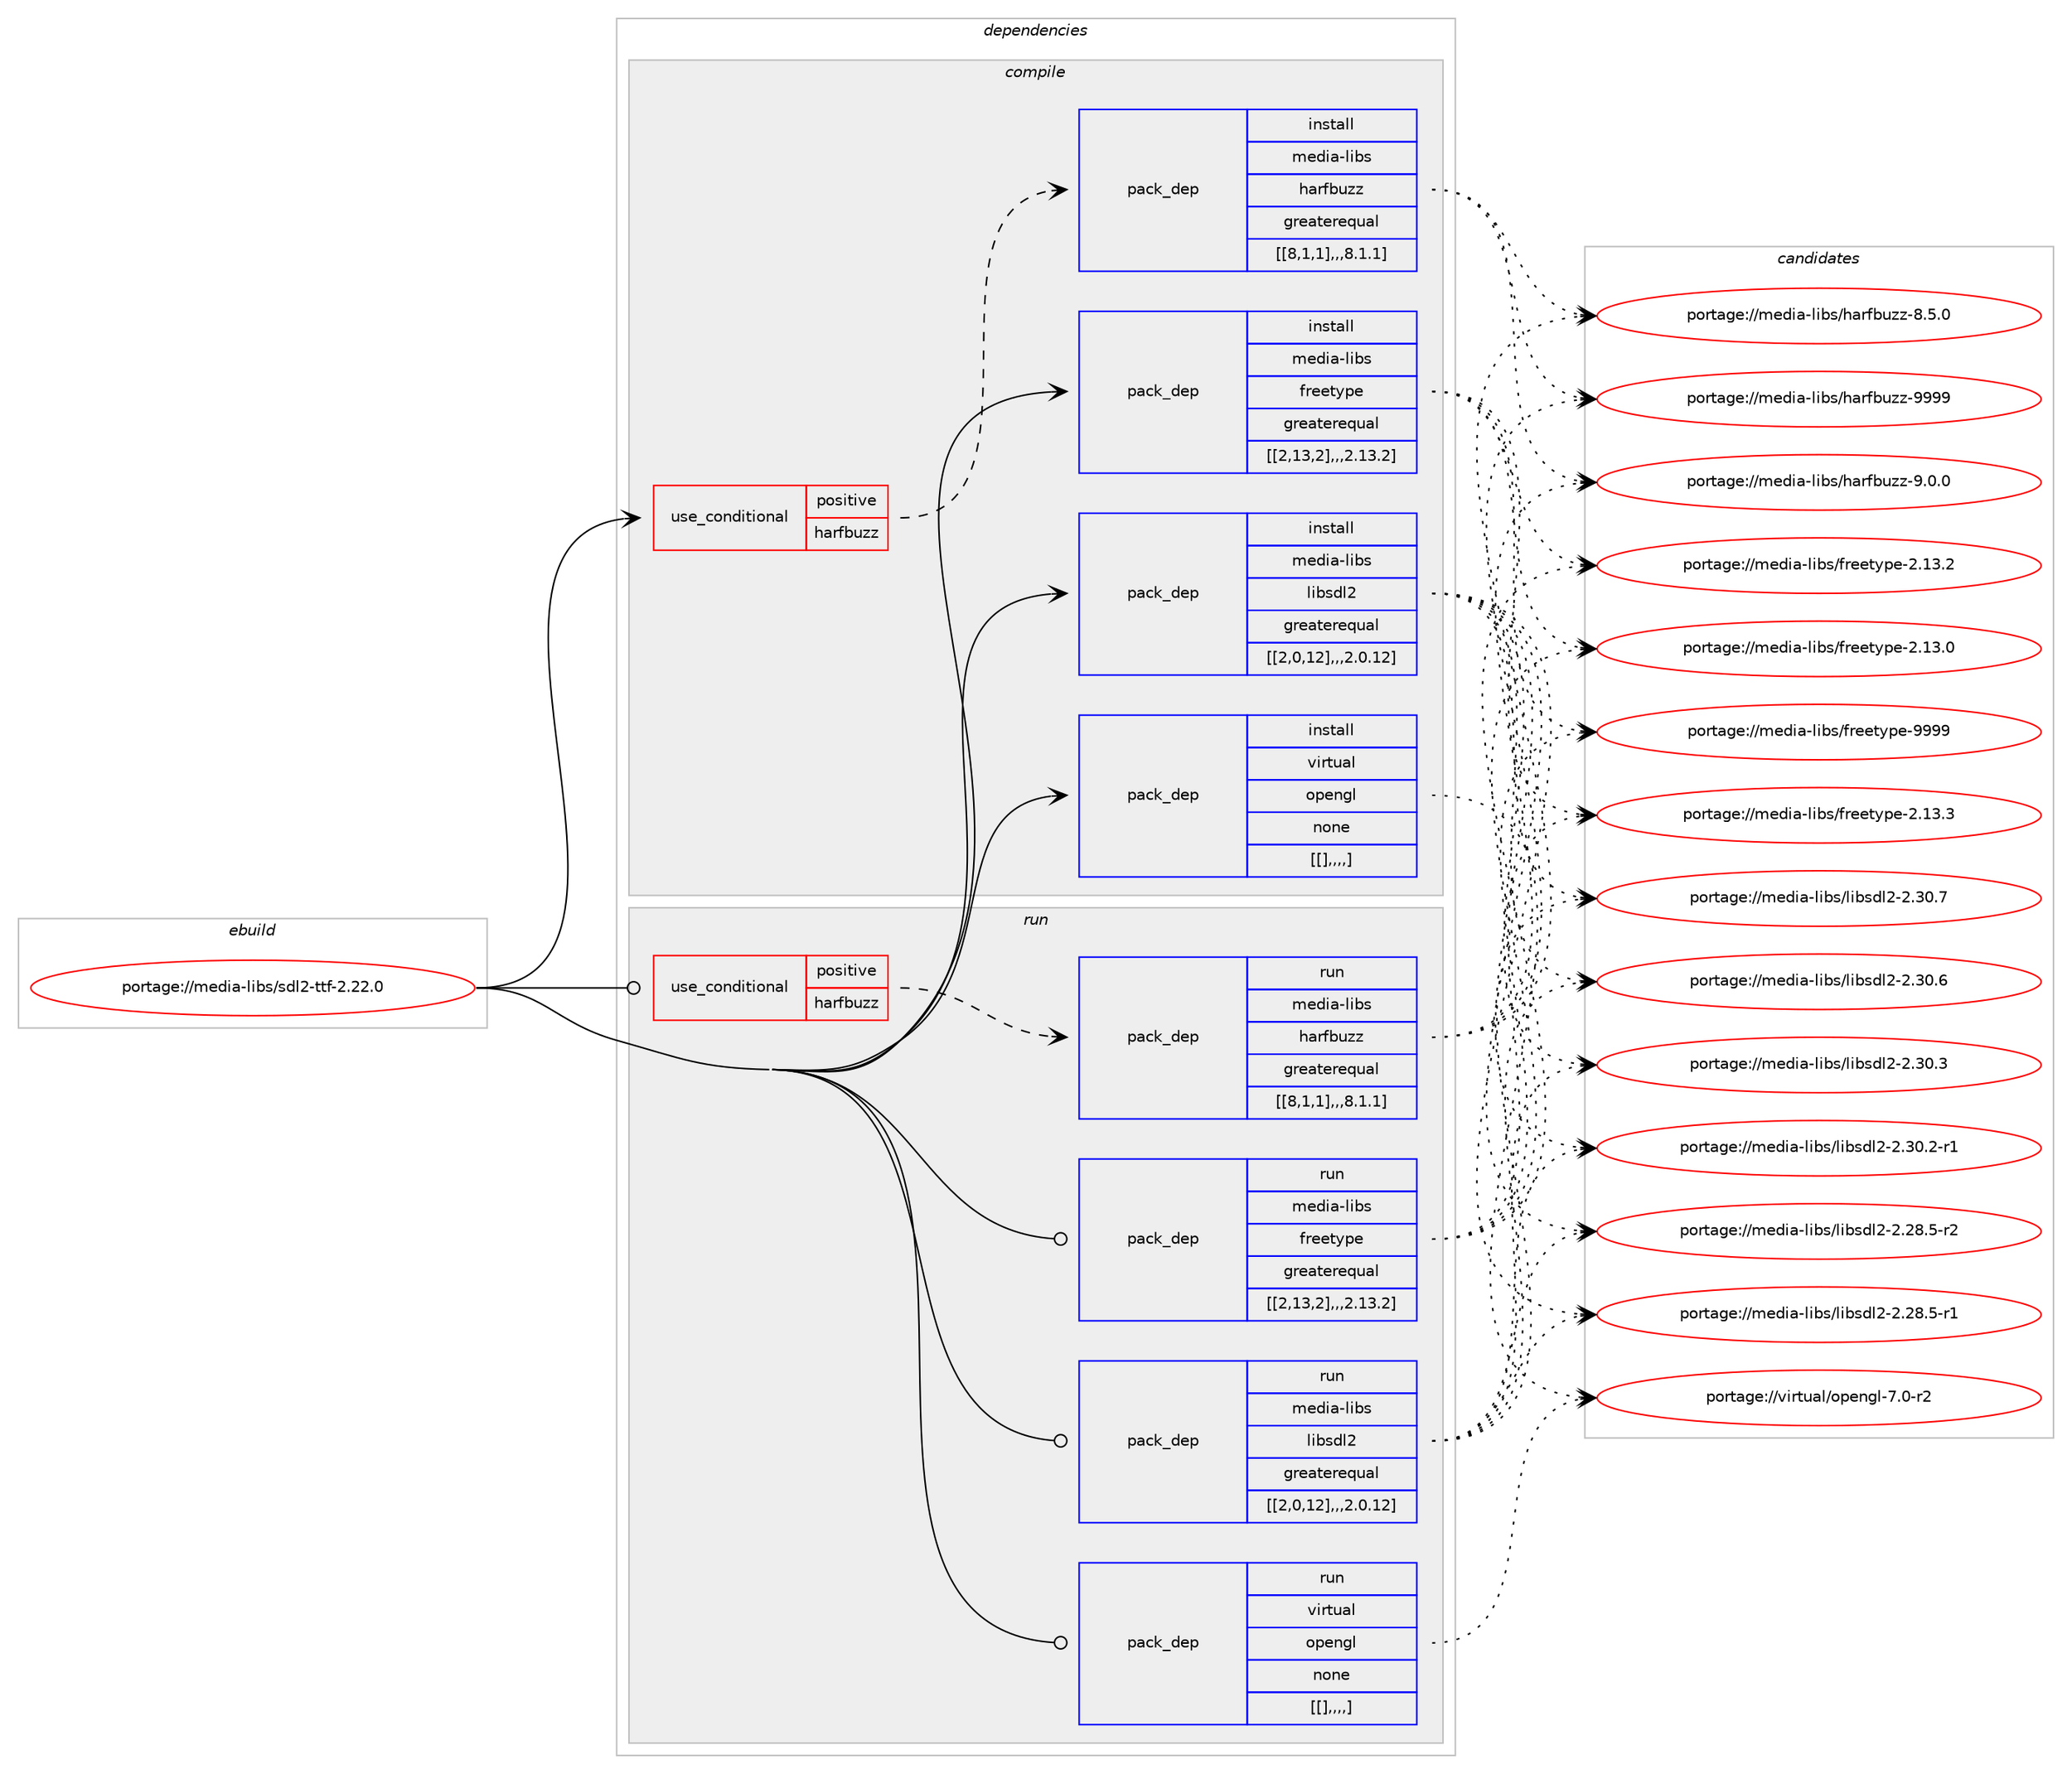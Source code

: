 digraph prolog {

# *************
# Graph options
# *************

newrank=true;
concentrate=true;
compound=true;
graph [rankdir=LR,fontname=Helvetica,fontsize=10,ranksep=1.5];#, ranksep=2.5, nodesep=0.2];
edge  [arrowhead=vee];
node  [fontname=Helvetica,fontsize=10];

# **********
# The ebuild
# **********

subgraph cluster_leftcol {
color=gray;
label=<<i>ebuild</i>>;
id [label="portage://media-libs/sdl2-ttf-2.22.0", color=red, width=4, href="../media-libs/sdl2-ttf-2.22.0.svg"];
}

# ****************
# The dependencies
# ****************

subgraph cluster_midcol {
color=gray;
label=<<i>dependencies</i>>;
subgraph cluster_compile {
fillcolor="#eeeeee";
style=filled;
label=<<i>compile</i>>;
subgraph cond81399 {
dependency316611 [label=<<TABLE BORDER="0" CELLBORDER="1" CELLSPACING="0" CELLPADDING="4"><TR><TD ROWSPAN="3" CELLPADDING="10">use_conditional</TD></TR><TR><TD>positive</TD></TR><TR><TD>harfbuzz</TD></TR></TABLE>>, shape=none, color=red];
subgraph pack232791 {
dependency316612 [label=<<TABLE BORDER="0" CELLBORDER="1" CELLSPACING="0" CELLPADDING="4" WIDTH="220"><TR><TD ROWSPAN="6" CELLPADDING="30">pack_dep</TD></TR><TR><TD WIDTH="110">install</TD></TR><TR><TD>media-libs</TD></TR><TR><TD>harfbuzz</TD></TR><TR><TD>greaterequal</TD></TR><TR><TD>[[8,1,1],,,8.1.1]</TD></TR></TABLE>>, shape=none, color=blue];
}
dependency316611:e -> dependency316612:w [weight=20,style="dashed",arrowhead="vee"];
}
id:e -> dependency316611:w [weight=20,style="solid",arrowhead="vee"];
subgraph pack232792 {
dependency316613 [label=<<TABLE BORDER="0" CELLBORDER="1" CELLSPACING="0" CELLPADDING="4" WIDTH="220"><TR><TD ROWSPAN="6" CELLPADDING="30">pack_dep</TD></TR><TR><TD WIDTH="110">install</TD></TR><TR><TD>media-libs</TD></TR><TR><TD>freetype</TD></TR><TR><TD>greaterequal</TD></TR><TR><TD>[[2,13,2],,,2.13.2]</TD></TR></TABLE>>, shape=none, color=blue];
}
id:e -> dependency316613:w [weight=20,style="solid",arrowhead="vee"];
subgraph pack232793 {
dependency316614 [label=<<TABLE BORDER="0" CELLBORDER="1" CELLSPACING="0" CELLPADDING="4" WIDTH="220"><TR><TD ROWSPAN="6" CELLPADDING="30">pack_dep</TD></TR><TR><TD WIDTH="110">install</TD></TR><TR><TD>media-libs</TD></TR><TR><TD>libsdl2</TD></TR><TR><TD>greaterequal</TD></TR><TR><TD>[[2,0,12],,,2.0.12]</TD></TR></TABLE>>, shape=none, color=blue];
}
id:e -> dependency316614:w [weight=20,style="solid",arrowhead="vee"];
subgraph pack232794 {
dependency316615 [label=<<TABLE BORDER="0" CELLBORDER="1" CELLSPACING="0" CELLPADDING="4" WIDTH="220"><TR><TD ROWSPAN="6" CELLPADDING="30">pack_dep</TD></TR><TR><TD WIDTH="110">install</TD></TR><TR><TD>virtual</TD></TR><TR><TD>opengl</TD></TR><TR><TD>none</TD></TR><TR><TD>[[],,,,]</TD></TR></TABLE>>, shape=none, color=blue];
}
id:e -> dependency316615:w [weight=20,style="solid",arrowhead="vee"];
}
subgraph cluster_compileandrun {
fillcolor="#eeeeee";
style=filled;
label=<<i>compile and run</i>>;
}
subgraph cluster_run {
fillcolor="#eeeeee";
style=filled;
label=<<i>run</i>>;
subgraph cond81400 {
dependency316616 [label=<<TABLE BORDER="0" CELLBORDER="1" CELLSPACING="0" CELLPADDING="4"><TR><TD ROWSPAN="3" CELLPADDING="10">use_conditional</TD></TR><TR><TD>positive</TD></TR><TR><TD>harfbuzz</TD></TR></TABLE>>, shape=none, color=red];
subgraph pack232795 {
dependency316617 [label=<<TABLE BORDER="0" CELLBORDER="1" CELLSPACING="0" CELLPADDING="4" WIDTH="220"><TR><TD ROWSPAN="6" CELLPADDING="30">pack_dep</TD></TR><TR><TD WIDTH="110">run</TD></TR><TR><TD>media-libs</TD></TR><TR><TD>harfbuzz</TD></TR><TR><TD>greaterequal</TD></TR><TR><TD>[[8,1,1],,,8.1.1]</TD></TR></TABLE>>, shape=none, color=blue];
}
dependency316616:e -> dependency316617:w [weight=20,style="dashed",arrowhead="vee"];
}
id:e -> dependency316616:w [weight=20,style="solid",arrowhead="odot"];
subgraph pack232796 {
dependency316618 [label=<<TABLE BORDER="0" CELLBORDER="1" CELLSPACING="0" CELLPADDING="4" WIDTH="220"><TR><TD ROWSPAN="6" CELLPADDING="30">pack_dep</TD></TR><TR><TD WIDTH="110">run</TD></TR><TR><TD>media-libs</TD></TR><TR><TD>freetype</TD></TR><TR><TD>greaterequal</TD></TR><TR><TD>[[2,13,2],,,2.13.2]</TD></TR></TABLE>>, shape=none, color=blue];
}
id:e -> dependency316618:w [weight=20,style="solid",arrowhead="odot"];
subgraph pack232797 {
dependency316619 [label=<<TABLE BORDER="0" CELLBORDER="1" CELLSPACING="0" CELLPADDING="4" WIDTH="220"><TR><TD ROWSPAN="6" CELLPADDING="30">pack_dep</TD></TR><TR><TD WIDTH="110">run</TD></TR><TR><TD>media-libs</TD></TR><TR><TD>libsdl2</TD></TR><TR><TD>greaterequal</TD></TR><TR><TD>[[2,0,12],,,2.0.12]</TD></TR></TABLE>>, shape=none, color=blue];
}
id:e -> dependency316619:w [weight=20,style="solid",arrowhead="odot"];
subgraph pack232798 {
dependency316620 [label=<<TABLE BORDER="0" CELLBORDER="1" CELLSPACING="0" CELLPADDING="4" WIDTH="220"><TR><TD ROWSPAN="6" CELLPADDING="30">pack_dep</TD></TR><TR><TD WIDTH="110">run</TD></TR><TR><TD>virtual</TD></TR><TR><TD>opengl</TD></TR><TR><TD>none</TD></TR><TR><TD>[[],,,,]</TD></TR></TABLE>>, shape=none, color=blue];
}
id:e -> dependency316620:w [weight=20,style="solid",arrowhead="odot"];
}
}

# **************
# The candidates
# **************

subgraph cluster_choices {
rank=same;
color=gray;
label=<<i>candidates</i>>;

subgraph choice232791 {
color=black;
nodesep=1;
choice1091011001059745108105981154710497114102981171221224557575757 [label="portage://media-libs/harfbuzz-9999", color=red, width=4,href="../media-libs/harfbuzz-9999.svg"];
choice109101100105974510810598115471049711410298117122122455746484648 [label="portage://media-libs/harfbuzz-9.0.0", color=red, width=4,href="../media-libs/harfbuzz-9.0.0.svg"];
choice109101100105974510810598115471049711410298117122122455646534648 [label="portage://media-libs/harfbuzz-8.5.0", color=red, width=4,href="../media-libs/harfbuzz-8.5.0.svg"];
dependency316612:e -> choice1091011001059745108105981154710497114102981171221224557575757:w [style=dotted,weight="100"];
dependency316612:e -> choice109101100105974510810598115471049711410298117122122455746484648:w [style=dotted,weight="100"];
dependency316612:e -> choice109101100105974510810598115471049711410298117122122455646534648:w [style=dotted,weight="100"];
}
subgraph choice232792 {
color=black;
nodesep=1;
choice109101100105974510810598115471021141011011161211121014557575757 [label="portage://media-libs/freetype-9999", color=red, width=4,href="../media-libs/freetype-9999.svg"];
choice1091011001059745108105981154710211410110111612111210145504649514651 [label="portage://media-libs/freetype-2.13.3", color=red, width=4,href="../media-libs/freetype-2.13.3.svg"];
choice1091011001059745108105981154710211410110111612111210145504649514650 [label="portage://media-libs/freetype-2.13.2", color=red, width=4,href="../media-libs/freetype-2.13.2.svg"];
choice1091011001059745108105981154710211410110111612111210145504649514648 [label="portage://media-libs/freetype-2.13.0", color=red, width=4,href="../media-libs/freetype-2.13.0.svg"];
dependency316613:e -> choice109101100105974510810598115471021141011011161211121014557575757:w [style=dotted,weight="100"];
dependency316613:e -> choice1091011001059745108105981154710211410110111612111210145504649514651:w [style=dotted,weight="100"];
dependency316613:e -> choice1091011001059745108105981154710211410110111612111210145504649514650:w [style=dotted,weight="100"];
dependency316613:e -> choice1091011001059745108105981154710211410110111612111210145504649514648:w [style=dotted,weight="100"];
}
subgraph choice232793 {
color=black;
nodesep=1;
choice10910110010597451081059811547108105981151001085045504651484655 [label="portage://media-libs/libsdl2-2.30.7", color=red, width=4,href="../media-libs/libsdl2-2.30.7.svg"];
choice10910110010597451081059811547108105981151001085045504651484654 [label="portage://media-libs/libsdl2-2.30.6", color=red, width=4,href="../media-libs/libsdl2-2.30.6.svg"];
choice10910110010597451081059811547108105981151001085045504651484651 [label="portage://media-libs/libsdl2-2.30.3", color=red, width=4,href="../media-libs/libsdl2-2.30.3.svg"];
choice109101100105974510810598115471081059811510010850455046514846504511449 [label="portage://media-libs/libsdl2-2.30.2-r1", color=red, width=4,href="../media-libs/libsdl2-2.30.2-r1.svg"];
choice109101100105974510810598115471081059811510010850455046505646534511450 [label="portage://media-libs/libsdl2-2.28.5-r2", color=red, width=4,href="../media-libs/libsdl2-2.28.5-r2.svg"];
choice109101100105974510810598115471081059811510010850455046505646534511449 [label="portage://media-libs/libsdl2-2.28.5-r1", color=red, width=4,href="../media-libs/libsdl2-2.28.5-r1.svg"];
dependency316614:e -> choice10910110010597451081059811547108105981151001085045504651484655:w [style=dotted,weight="100"];
dependency316614:e -> choice10910110010597451081059811547108105981151001085045504651484654:w [style=dotted,weight="100"];
dependency316614:e -> choice10910110010597451081059811547108105981151001085045504651484651:w [style=dotted,weight="100"];
dependency316614:e -> choice109101100105974510810598115471081059811510010850455046514846504511449:w [style=dotted,weight="100"];
dependency316614:e -> choice109101100105974510810598115471081059811510010850455046505646534511450:w [style=dotted,weight="100"];
dependency316614:e -> choice109101100105974510810598115471081059811510010850455046505646534511449:w [style=dotted,weight="100"];
}
subgraph choice232794 {
color=black;
nodesep=1;
choice1181051141161179710847111112101110103108455546484511450 [label="portage://virtual/opengl-7.0-r2", color=red, width=4,href="../virtual/opengl-7.0-r2.svg"];
dependency316615:e -> choice1181051141161179710847111112101110103108455546484511450:w [style=dotted,weight="100"];
}
subgraph choice232795 {
color=black;
nodesep=1;
choice1091011001059745108105981154710497114102981171221224557575757 [label="portage://media-libs/harfbuzz-9999", color=red, width=4,href="../media-libs/harfbuzz-9999.svg"];
choice109101100105974510810598115471049711410298117122122455746484648 [label="portage://media-libs/harfbuzz-9.0.0", color=red, width=4,href="../media-libs/harfbuzz-9.0.0.svg"];
choice109101100105974510810598115471049711410298117122122455646534648 [label="portage://media-libs/harfbuzz-8.5.0", color=red, width=4,href="../media-libs/harfbuzz-8.5.0.svg"];
dependency316617:e -> choice1091011001059745108105981154710497114102981171221224557575757:w [style=dotted,weight="100"];
dependency316617:e -> choice109101100105974510810598115471049711410298117122122455746484648:w [style=dotted,weight="100"];
dependency316617:e -> choice109101100105974510810598115471049711410298117122122455646534648:w [style=dotted,weight="100"];
}
subgraph choice232796 {
color=black;
nodesep=1;
choice109101100105974510810598115471021141011011161211121014557575757 [label="portage://media-libs/freetype-9999", color=red, width=4,href="../media-libs/freetype-9999.svg"];
choice1091011001059745108105981154710211410110111612111210145504649514651 [label="portage://media-libs/freetype-2.13.3", color=red, width=4,href="../media-libs/freetype-2.13.3.svg"];
choice1091011001059745108105981154710211410110111612111210145504649514650 [label="portage://media-libs/freetype-2.13.2", color=red, width=4,href="../media-libs/freetype-2.13.2.svg"];
choice1091011001059745108105981154710211410110111612111210145504649514648 [label="portage://media-libs/freetype-2.13.0", color=red, width=4,href="../media-libs/freetype-2.13.0.svg"];
dependency316618:e -> choice109101100105974510810598115471021141011011161211121014557575757:w [style=dotted,weight="100"];
dependency316618:e -> choice1091011001059745108105981154710211410110111612111210145504649514651:w [style=dotted,weight="100"];
dependency316618:e -> choice1091011001059745108105981154710211410110111612111210145504649514650:w [style=dotted,weight="100"];
dependency316618:e -> choice1091011001059745108105981154710211410110111612111210145504649514648:w [style=dotted,weight="100"];
}
subgraph choice232797 {
color=black;
nodesep=1;
choice10910110010597451081059811547108105981151001085045504651484655 [label="portage://media-libs/libsdl2-2.30.7", color=red, width=4,href="../media-libs/libsdl2-2.30.7.svg"];
choice10910110010597451081059811547108105981151001085045504651484654 [label="portage://media-libs/libsdl2-2.30.6", color=red, width=4,href="../media-libs/libsdl2-2.30.6.svg"];
choice10910110010597451081059811547108105981151001085045504651484651 [label="portage://media-libs/libsdl2-2.30.3", color=red, width=4,href="../media-libs/libsdl2-2.30.3.svg"];
choice109101100105974510810598115471081059811510010850455046514846504511449 [label="portage://media-libs/libsdl2-2.30.2-r1", color=red, width=4,href="../media-libs/libsdl2-2.30.2-r1.svg"];
choice109101100105974510810598115471081059811510010850455046505646534511450 [label="portage://media-libs/libsdl2-2.28.5-r2", color=red, width=4,href="../media-libs/libsdl2-2.28.5-r2.svg"];
choice109101100105974510810598115471081059811510010850455046505646534511449 [label="portage://media-libs/libsdl2-2.28.5-r1", color=red, width=4,href="../media-libs/libsdl2-2.28.5-r1.svg"];
dependency316619:e -> choice10910110010597451081059811547108105981151001085045504651484655:w [style=dotted,weight="100"];
dependency316619:e -> choice10910110010597451081059811547108105981151001085045504651484654:w [style=dotted,weight="100"];
dependency316619:e -> choice10910110010597451081059811547108105981151001085045504651484651:w [style=dotted,weight="100"];
dependency316619:e -> choice109101100105974510810598115471081059811510010850455046514846504511449:w [style=dotted,weight="100"];
dependency316619:e -> choice109101100105974510810598115471081059811510010850455046505646534511450:w [style=dotted,weight="100"];
dependency316619:e -> choice109101100105974510810598115471081059811510010850455046505646534511449:w [style=dotted,weight="100"];
}
subgraph choice232798 {
color=black;
nodesep=1;
choice1181051141161179710847111112101110103108455546484511450 [label="portage://virtual/opengl-7.0-r2", color=red, width=4,href="../virtual/opengl-7.0-r2.svg"];
dependency316620:e -> choice1181051141161179710847111112101110103108455546484511450:w [style=dotted,weight="100"];
}
}

}
